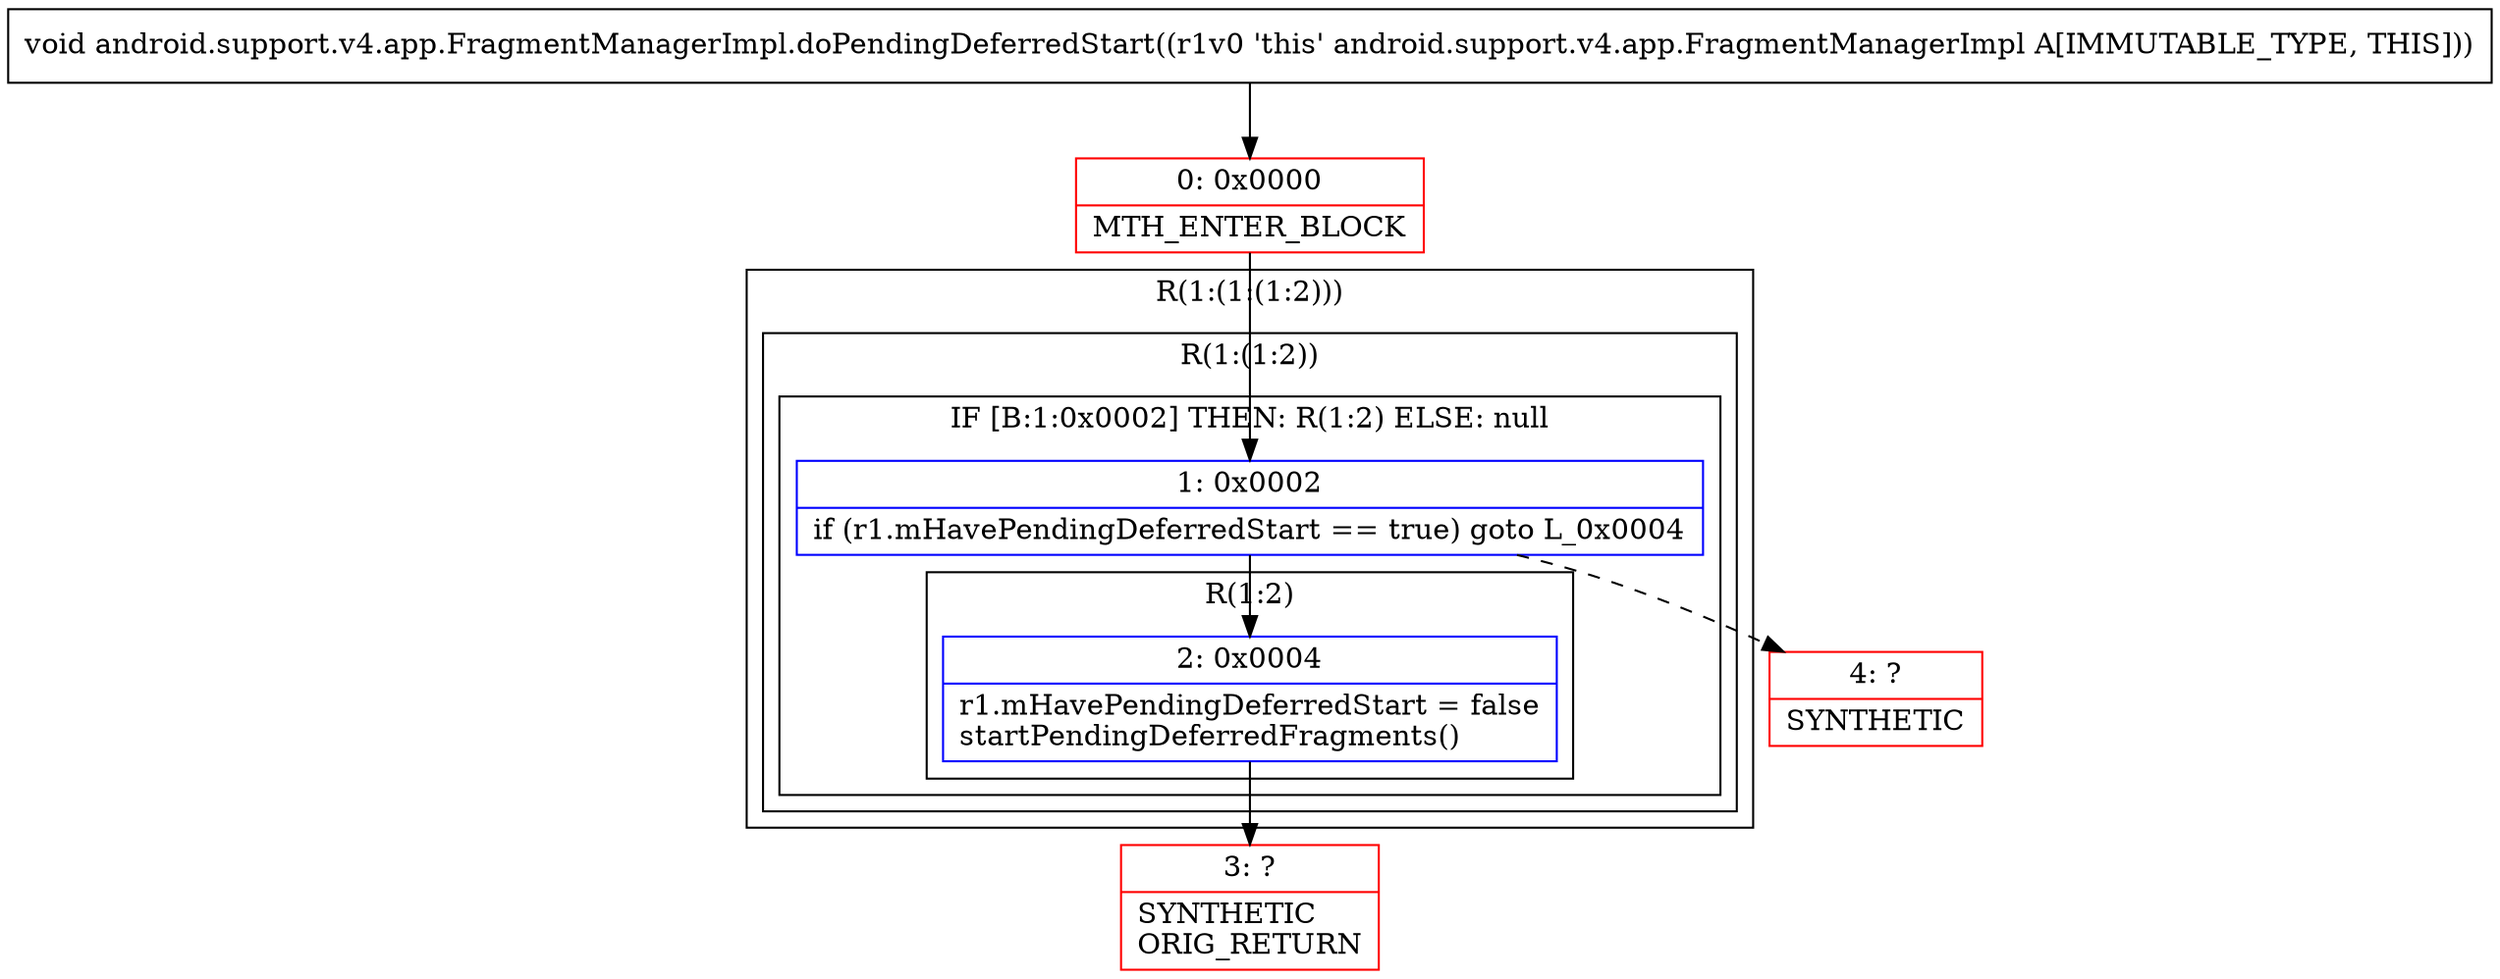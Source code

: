 digraph "CFG forandroid.support.v4.app.FragmentManagerImpl.doPendingDeferredStart()V" {
subgraph cluster_Region_1108295601 {
label = "R(1:(1:(1:2)))";
node [shape=record,color=blue];
subgraph cluster_Region_490487944 {
label = "R(1:(1:2))";
node [shape=record,color=blue];
subgraph cluster_IfRegion_1081530906 {
label = "IF [B:1:0x0002] THEN: R(1:2) ELSE: null";
node [shape=record,color=blue];
Node_1 [shape=record,label="{1\:\ 0x0002|if (r1.mHavePendingDeferredStart == true) goto L_0x0004\l}"];
subgraph cluster_Region_1450728628 {
label = "R(1:2)";
node [shape=record,color=blue];
Node_2 [shape=record,label="{2\:\ 0x0004|r1.mHavePendingDeferredStart = false\lstartPendingDeferredFragments()\l}"];
}
}
}
}
Node_0 [shape=record,color=red,label="{0\:\ 0x0000|MTH_ENTER_BLOCK\l}"];
Node_3 [shape=record,color=red,label="{3\:\ ?|SYNTHETIC\lORIG_RETURN\l}"];
Node_4 [shape=record,color=red,label="{4\:\ ?|SYNTHETIC\l}"];
MethodNode[shape=record,label="{void android.support.v4.app.FragmentManagerImpl.doPendingDeferredStart((r1v0 'this' android.support.v4.app.FragmentManagerImpl A[IMMUTABLE_TYPE, THIS])) }"];
MethodNode -> Node_0;
Node_1 -> Node_2;
Node_1 -> Node_4[style=dashed];
Node_2 -> Node_3;
Node_0 -> Node_1;
}

